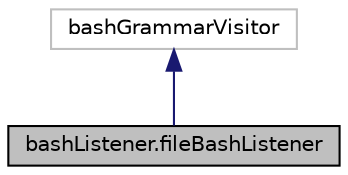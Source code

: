 digraph "bashListener.fileBashListener"
{
 // LATEX_PDF_SIZE
  edge [fontname="Helvetica",fontsize="10",labelfontname="Helvetica",labelfontsize="10"];
  node [fontname="Helvetica",fontsize="10",shape=record];
  Node1 [label="bashListener.fileBashListener",height=0.2,width=0.4,color="black", fillcolor="grey75", style="filled", fontcolor="black",tooltip="Custom parse tree visitor class."];
  Node2 -> Node1 [dir="back",color="midnightblue",fontsize="10",style="solid",fontname="Helvetica"];
  Node2 [label="bashGrammarVisitor",height=0.2,width=0.4,color="grey75", fillcolor="white", style="filled",tooltip=" "];
}
